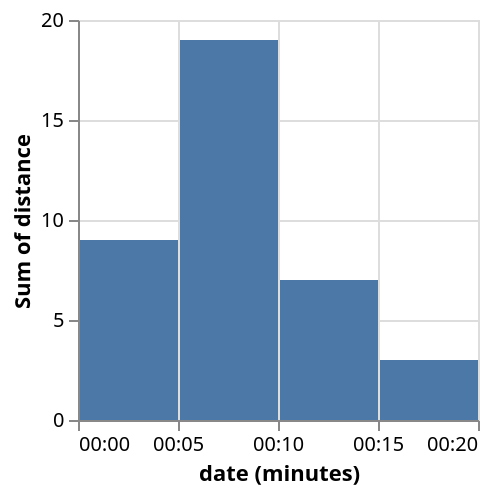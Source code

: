{
  "$schema": "https://vega.github.io/schema/vega/v5.json",
  "description": "Showing sum of distance traveled for each 5-minute interval.",
  "background": "white",
  "padding": 5,
  "width": 200,
  "height": 200,
  "style": "cell",
  "data": [
    {
      "name": "source_0",
      "values": [
        {"date": "Sun, 01 Jan 2012 00:00:00", "distance": 1},
        {"date": "Sun, 01 Jan 2012 00:01:00", "distance": 1},
        {"date": "Sun, 01 Jan 2012 00:02:00", "distance": 2},
        {"date": "Sun, 01 Jan 2012 00:03:00", "distance": 1},
        {"date": "Sun, 01 Jan 2012 00:04:00", "distance": 4},
        {"date": "Sun, 01 Jan 2012 00:05:00", "distance": 2},
        {"date": "Sun, 01 Jan 2012 00:06:00", "distance": 5},
        {"date": "Sun, 01 Jan 2012 00:07:00", "distance": 2},
        {"date": "Sun, 01 Jan 2012 00:08:00", "distance": 6},
        {"date": "Sun, 01 Jan 2012 00:09:00", "distance": 4},
        {"date": "Sun, 01 Jan 2012 00:10:00", "distance": 1},
        {"date": "Sun, 01 Jan 2012 00:11:00", "distance": 1},
        {"date": "Sun, 01 Jan 2012 00:12:00", "distance": 3},
        {"date": "Sun, 01 Jan 2012 00:13:00", "distance": 0},
        {"date": "Sun, 01 Jan 2012 00:14:00", "distance": 2},
        {"date": "Sun, 01 Jan 2012 00:15:00", "distance": 3}
      ]
    },
    {
      "name": "data_0",
      "source": "source_0",
      "transform": [
        {"type": "formula", "expr": "toDate(datum[\"date\"])", "as": "date"},
        {
          "field": "date",
          "type": "timeunit",
          "units": ["minutes"],
          "step": 5,
          "as": ["minutes_step_5_date", "minutes_step_5_date_end"]
        },
        {
          "type": "aggregate",
          "groupby": ["minutes_step_5_date", "minutes_step_5_date_end"],
          "ops": ["sum"],
          "fields": ["distance"],
          "as": ["sum_distance"]
        },
        {
          "type": "filter",
          "expr": "(isDate(datum[\"minutes_step_5_date\"]) || (isValid(datum[\"minutes_step_5_date\"]) && isFinite(+datum[\"minutes_step_5_date\"]))) && isValid(datum[\"sum_distance\"]) && isFinite(+datum[\"sum_distance\"])"
        }
      ]
    }
  ],
  "marks": [
    {
      "name": "marks",
      "type": "rect",
      "style": ["bar"],
      "from": {"data": "data_0"},
      "encode": {
        "update": {
          "fill": {"value": "#4c78a8"},
          "ariaRoleDescription": {"value": "bar"},
          "description": {
            "signal": "\"date (minutes): \" + (!isValid(datum[\"minutes_step_5_date\"]) || !isFinite(+datum[\"minutes_step_5_date\"]) ? \"\" + datum[\"minutes_step_5_date\"] : timeFormat(datum[\"minutes_step_5_date\"], timeUnitSpecifier([\"minutes\"], {\"year-month\":\"%b %Y \",\"year-month-date\":\"%b %d, %Y \"}))) + \"; Sum of distance: \" + (!isValid(datum[\"sum_distance\"]) || !isFinite(+datum[\"sum_distance\"]) ? \"\" + datum[\"sum_distance\"] : format(datum[\"sum_distance\"], \"\"))"
          },
          "x2": {
            "scale": "x",
            "field": "minutes_step_5_date",
            "offset": {
              "signal": "0.5 + (abs(scale(\"x\", datum[\"minutes_step_5_date_end\"]) - scale(\"x\", datum[\"minutes_step_5_date\"])) < 0.25 ? -0.5 * (0.25 - (abs(scale(\"x\", datum[\"minutes_step_5_date_end\"]) - scale(\"x\", datum[\"minutes_step_5_date\"])))) : 0.5)"
            }
          },
          "x": {
            "scale": "x",
            "field": "minutes_step_5_date_end",
            "offset": {
              "signal": "0.5 + (abs(scale(\"x\", datum[\"minutes_step_5_date_end\"]) - scale(\"x\", datum[\"minutes_step_5_date\"])) < 0.25 ? 0.5 * (0.25 - (abs(scale(\"x\", datum[\"minutes_step_5_date_end\"]) - scale(\"x\", datum[\"minutes_step_5_date\"])))) : -0.5)"
            }
          },
          "y": {"scale": "y", "field": "sum_distance"},
          "y2": {"scale": "y", "value": 0}
        }
      }
    }
  ],
  "scales": [
    {
      "name": "x",
      "type": "time",
      "domain": {
        "data": "data_0",
        "fields": ["minutes_step_5_date", "minutes_step_5_date_end"]
      },
      "range": [0, {"signal": "width"}]
    },
    {
      "name": "y",
      "type": "linear",
      "domain": {"data": "data_0", "field": "sum_distance"},
      "range": [{"signal": "height"}, 0],
      "nice": true,
      "zero": true
    }
  ],
  "axes": [
    {
      "scale": "x",
      "orient": "bottom",
      "gridScale": "y",
      "grid": true,
      "tickCount": {"signal": "ceil(width/40)"},
      "tickMinStep": {
        "signal": "datetime(2001, 0, 1, 0, 5, 0, 0) - datetime(2001, 0, 1, 0, 0, 0, 0)"
      },
      "domain": false,
      "labels": false,
      "aria": false,
      "maxExtent": 0,
      "minExtent": 0,
      "ticks": false,
      "zindex": 0
    },
    {
      "scale": "y",
      "orient": "left",
      "gridScale": "x",
      "grid": true,
      "tickCount": {"signal": "ceil(height/40)"},
      "domain": false,
      "labels": false,
      "aria": false,
      "maxExtent": 0,
      "minExtent": 0,
      "ticks": false,
      "zindex": 0
    },
    {
      "scale": "x",
      "orient": "bottom",
      "grid": false,
      "title": "date (minutes)",
      "format": {
        "signal": "timeUnitSpecifier([\"minutes\"], {\"year-month\":\"%b %Y \",\"year-month-date\":\"%b %d, %Y \"})"
      },
      "labelFlush": true,
      "labelOverlap": true,
      "tickCount": {"signal": "ceil(width/40)"},
      "tickMinStep": {
        "signal": "datetime(2001, 0, 1, 0, 5, 0, 0) - datetime(2001, 0, 1, 0, 0, 0, 0)"
      },
      "zindex": 0
    },
    {
      "scale": "y",
      "orient": "left",
      "grid": false,
      "title": "Sum of distance",
      "labelOverlap": true,
      "tickCount": {"signal": "ceil(height/40)"},
      "zindex": 0
    }
  ]
}
